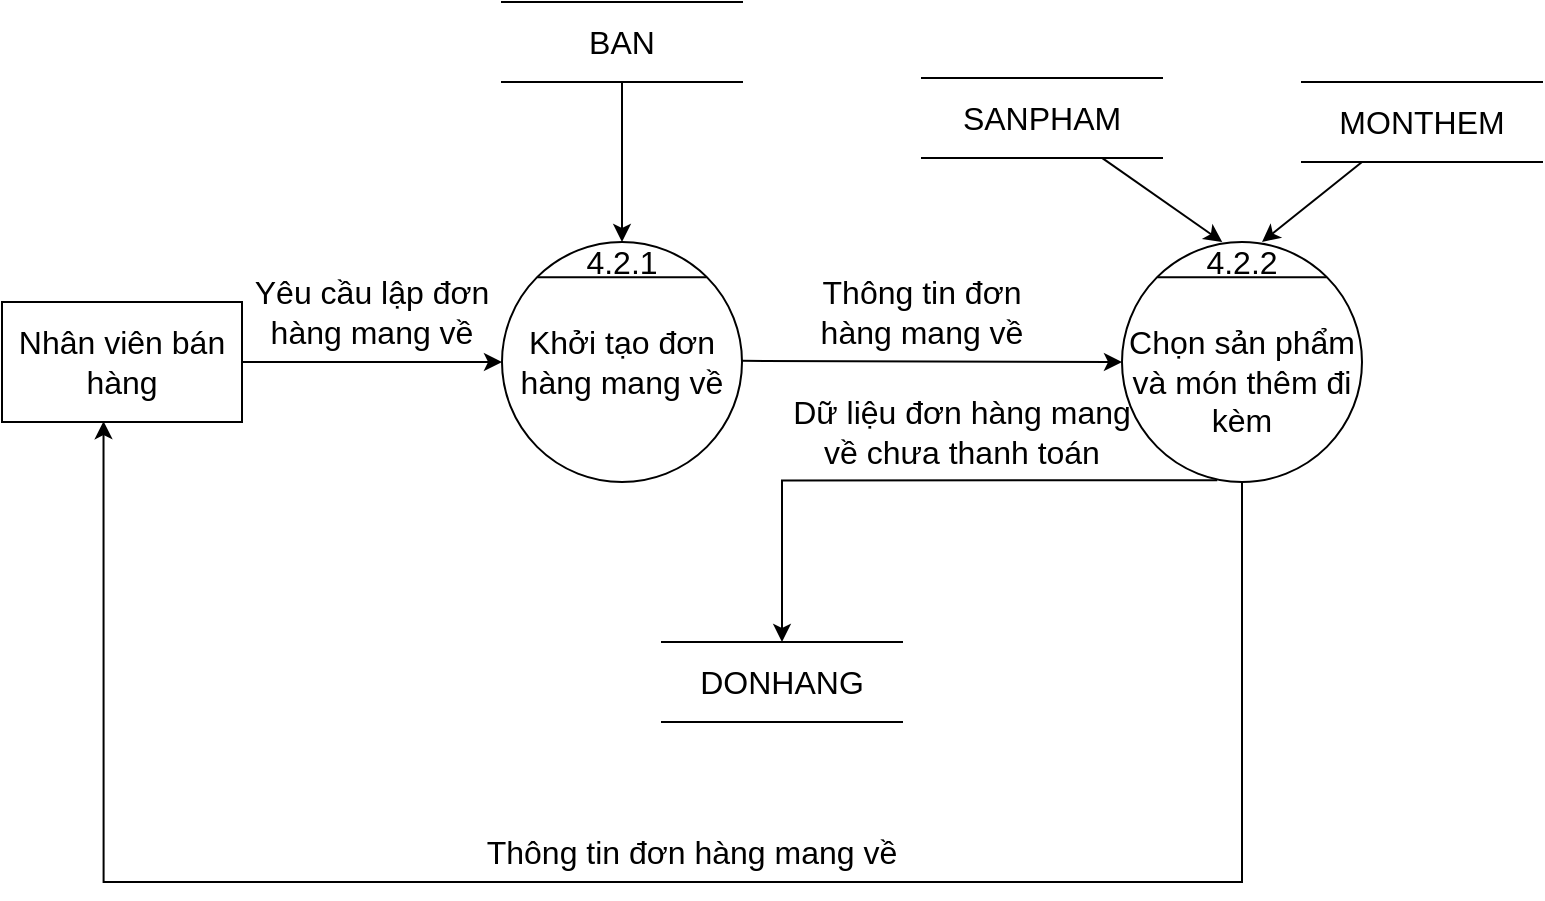 <mxfile version="16.4.11" type="device"><diagram id="RGljI61XzOibYOhnTxRH" name="Page-1"><mxGraphModel dx="1888" dy="641" grid="1" gridSize="10" guides="1" tooltips="1" connect="1" arrows="1" fold="1" page="1" pageScale="1" pageWidth="850" pageHeight="1100" math="0" shadow="0"><root><mxCell id="0"/><mxCell id="1" parent="0"/><mxCell id="whobroP_HXX7GbZmx4l9-1" value="Khởi tạo đơn hàng mang về" style="ellipse;whiteSpace=wrap;html=1;aspect=fixed;fontSize=16;" vertex="1" parent="1"><mxGeometry x="120" y="320" width="120" height="120" as="geometry"/></mxCell><mxCell id="whobroP_HXX7GbZmx4l9-2" value="" style="endArrow=none;html=1;rounded=0;exitX=0;exitY=0;exitDx=0;exitDy=0;entryX=1;entryY=0;entryDx=0;entryDy=0;fontSize=16;" edge="1" parent="1" source="whobroP_HXX7GbZmx4l9-1" target="whobroP_HXX7GbZmx4l9-1"><mxGeometry width="50" height="50" relative="1" as="geometry"><mxPoint x="400" y="360" as="sourcePoint"/><mxPoint x="450" y="310" as="targetPoint"/></mxGeometry></mxCell><mxCell id="whobroP_HXX7GbZmx4l9-3" value="4.2.1" style="text;html=1;strokeColor=none;fillColor=none;align=center;verticalAlign=middle;whiteSpace=wrap;rounded=0;fontSize=16;" vertex="1" parent="1"><mxGeometry x="160" y="320" width="40" height="20" as="geometry"/></mxCell><mxCell id="whobroP_HXX7GbZmx4l9-4" value="Nhân viên bán hàng" style="rounded=0;whiteSpace=wrap;html=1;fontSize=16;" vertex="1" parent="1"><mxGeometry x="-130" y="350" width="120" height="60" as="geometry"/></mxCell><mxCell id="whobroP_HXX7GbZmx4l9-5" value="Yêu cầu lập đơn hàng mang về" style="text;html=1;strokeColor=none;fillColor=none;align=center;verticalAlign=middle;whiteSpace=wrap;rounded=0;fontSize=16;" vertex="1" parent="1"><mxGeometry x="-10" y="340" width="130" height="30" as="geometry"/></mxCell><mxCell id="whobroP_HXX7GbZmx4l9-6" value="" style="endArrow=classic;html=1;rounded=0;exitX=1;exitY=0.5;exitDx=0;exitDy=0;entryX=0;entryY=0.5;entryDx=0;entryDy=0;" edge="1" parent="1" source="whobroP_HXX7GbZmx4l9-4" target="whobroP_HXX7GbZmx4l9-1"><mxGeometry width="50" height="50" relative="1" as="geometry"><mxPoint x="140" y="400" as="sourcePoint"/><mxPoint x="190" y="350" as="targetPoint"/></mxGeometry></mxCell><mxCell id="whobroP_HXX7GbZmx4l9-7" value="" style="endArrow=classic;html=1;rounded=0;exitX=1;exitY=0.5;exitDx=0;exitDy=0;entryX=0;entryY=0.5;entryDx=0;entryDy=0;" edge="1" parent="1" target="whobroP_HXX7GbZmx4l9-8"><mxGeometry width="50" height="50" relative="1" as="geometry"><mxPoint x="240" y="379.41" as="sourcePoint"/><mxPoint x="360" y="379" as="targetPoint"/></mxGeometry></mxCell><mxCell id="whobroP_HXX7GbZmx4l9-8" value="&lt;br&gt;Chọn sản phẩm và món thêm đi kèm" style="ellipse;whiteSpace=wrap;html=1;aspect=fixed;fontSize=16;" vertex="1" parent="1"><mxGeometry x="430" y="320" width="120" height="120" as="geometry"/></mxCell><mxCell id="whobroP_HXX7GbZmx4l9-9" value="" style="endArrow=none;html=1;rounded=0;exitX=0;exitY=0;exitDx=0;exitDy=0;entryX=1;entryY=0;entryDx=0;entryDy=0;fontSize=16;" edge="1" parent="1" source="whobroP_HXX7GbZmx4l9-8" target="whobroP_HXX7GbZmx4l9-8"><mxGeometry width="50" height="50" relative="1" as="geometry"><mxPoint x="650" y="360" as="sourcePoint"/><mxPoint x="700" y="310" as="targetPoint"/></mxGeometry></mxCell><mxCell id="whobroP_HXX7GbZmx4l9-10" value="4.2.2" style="text;html=1;strokeColor=none;fillColor=none;align=center;verticalAlign=middle;whiteSpace=wrap;rounded=0;fontSize=16;" vertex="1" parent="1"><mxGeometry x="470" y="320" width="40" height="20" as="geometry"/></mxCell><mxCell id="whobroP_HXX7GbZmx4l9-11" value="&lt;font style=&quot;font-size: 16px&quot;&gt;Thông tin đơn hàng mang về&lt;/font&gt;" style="text;html=1;strokeColor=none;fillColor=none;align=center;verticalAlign=middle;whiteSpace=wrap;rounded=0;" vertex="1" parent="1"><mxGeometry x="260" y="340" width="140" height="30" as="geometry"/></mxCell><mxCell id="whobroP_HXX7GbZmx4l9-16" value="MONTHEM" style="shape=partialRectangle;whiteSpace=wrap;html=1;left=0;right=0;fillColor=none;fontSize=16;" vertex="1" parent="1"><mxGeometry x="520" y="240" width="120" height="40" as="geometry"/></mxCell><mxCell id="whobroP_HXX7GbZmx4l9-17" value="DONHANG" style="shape=partialRectangle;whiteSpace=wrap;html=1;left=0;right=0;fillColor=none;fontSize=16;" vertex="1" parent="1"><mxGeometry x="200" y="520" width="120" height="40" as="geometry"/></mxCell><mxCell id="whobroP_HXX7GbZmx4l9-18" value="BAN" style="shape=partialRectangle;whiteSpace=wrap;html=1;left=0;right=0;fillColor=none;fontSize=16;" vertex="1" parent="1"><mxGeometry x="120" y="200" width="120" height="40" as="geometry"/></mxCell><mxCell id="whobroP_HXX7GbZmx4l9-19" value="" style="endArrow=classic;html=1;rounded=0;fontSize=16;exitX=0.5;exitY=1;exitDx=0;exitDy=0;entryX=0.5;entryY=0;entryDx=0;entryDy=0;" edge="1" parent="1" source="whobroP_HXX7GbZmx4l9-18" target="whobroP_HXX7GbZmx4l9-3"><mxGeometry width="50" height="50" relative="1" as="geometry"><mxPoint x="490" y="470" as="sourcePoint"/><mxPoint x="540" y="420" as="targetPoint"/></mxGeometry></mxCell><mxCell id="whobroP_HXX7GbZmx4l9-20" value="" style="edgeStyle=segmentEdgeStyle;endArrow=classic;html=1;rounded=0;fontSize=16;entryX=0.5;entryY=0;entryDx=0;entryDy=0;exitX=0.397;exitY=0.993;exitDx=0;exitDy=0;exitPerimeter=0;" edge="1" parent="1" source="whobroP_HXX7GbZmx4l9-8" target="whobroP_HXX7GbZmx4l9-17"><mxGeometry width="50" height="50" relative="1" as="geometry"><mxPoint x="548.16" y="477.72" as="sourcePoint"/><mxPoint x="450" y="340" as="targetPoint"/></mxGeometry></mxCell><mxCell id="whobroP_HXX7GbZmx4l9-21" value="&lt;span style=&quot;font-size: 16px&quot;&gt;Dữ liệu đơn hàng mang về chưa thanh toán&lt;/span&gt;" style="text;html=1;strokeColor=none;fillColor=none;align=center;verticalAlign=middle;whiteSpace=wrap;rounded=0;" vertex="1" parent="1"><mxGeometry x="260" y="400" width="180" height="30" as="geometry"/></mxCell><mxCell id="whobroP_HXX7GbZmx4l9-24" value="" style="endArrow=classic;html=1;rounded=0;fontSize=16;exitX=0.25;exitY=1;exitDx=0;exitDy=0;entryX=1;entryY=0;entryDx=0;entryDy=0;" edge="1" parent="1" source="whobroP_HXX7GbZmx4l9-16"><mxGeometry width="50" height="50" relative="1" as="geometry"><mxPoint x="310" y="320" as="sourcePoint"/><mxPoint x="500" y="320" as="targetPoint"/></mxGeometry></mxCell><mxCell id="whobroP_HXX7GbZmx4l9-25" value="SANPHAM" style="shape=partialRectangle;whiteSpace=wrap;html=1;left=0;right=0;fillColor=none;fontSize=16;" vertex="1" parent="1"><mxGeometry x="330" y="237.96" width="120" height="40" as="geometry"/></mxCell><mxCell id="whobroP_HXX7GbZmx4l9-26" value="" style="endArrow=classic;html=1;rounded=0;fontSize=16;entryX=0.251;entryY=0.017;entryDx=0;entryDy=0;exitX=0.75;exitY=1;exitDx=0;exitDy=0;entryPerimeter=0;" edge="1" parent="1" source="whobroP_HXX7GbZmx4l9-25"><mxGeometry width="50" height="50" relative="1" as="geometry"><mxPoint x="349" y="267.96" as="sourcePoint"/><mxPoint x="480.12" y="320.0" as="targetPoint"/></mxGeometry></mxCell><mxCell id="whobroP_HXX7GbZmx4l9-31" value="" style="edgeStyle=segmentEdgeStyle;endArrow=classic;html=1;rounded=0;exitX=0.5;exitY=1;exitDx=0;exitDy=0;entryX=0.423;entryY=0.993;entryDx=0;entryDy=0;entryPerimeter=0;" edge="1" parent="1" source="whobroP_HXX7GbZmx4l9-8" target="whobroP_HXX7GbZmx4l9-4"><mxGeometry width="50" height="50" relative="1" as="geometry"><mxPoint x="220" y="430" as="sourcePoint"/><mxPoint x="270" y="380" as="targetPoint"/><Array as="points"><mxPoint x="490" y="640"/><mxPoint x="-79" y="640"/></Array></mxGeometry></mxCell><mxCell id="whobroP_HXX7GbZmx4l9-32" value="&lt;font style=&quot;font-size: 16px&quot;&gt;Thông tin đơn hàng mang về&lt;/font&gt;" style="text;html=1;strokeColor=none;fillColor=none;align=center;verticalAlign=middle;whiteSpace=wrap;rounded=0;" vertex="1" parent="1"><mxGeometry x="90" y="610" width="250" height="30" as="geometry"/></mxCell></root></mxGraphModel></diagram></mxfile>